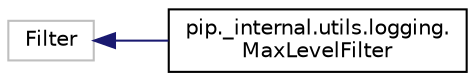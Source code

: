 digraph "Graphical Class Hierarchy"
{
  edge [fontname="Helvetica",fontsize="10",labelfontname="Helvetica",labelfontsize="10"];
  node [fontname="Helvetica",fontsize="10",shape=record];
  rankdir="LR";
  Node576 [label="Filter",height=0.2,width=0.4,color="grey75", fillcolor="white", style="filled"];
  Node576 -> Node0 [dir="back",color="midnightblue",fontsize="10",style="solid",fontname="Helvetica"];
  Node0 [label="pip._internal.utils.logging.\lMaxLevelFilter",height=0.2,width=0.4,color="black", fillcolor="white", style="filled",URL="$classpip_1_1__internal_1_1utils_1_1logging_1_1_max_level_filter.html"];
}
